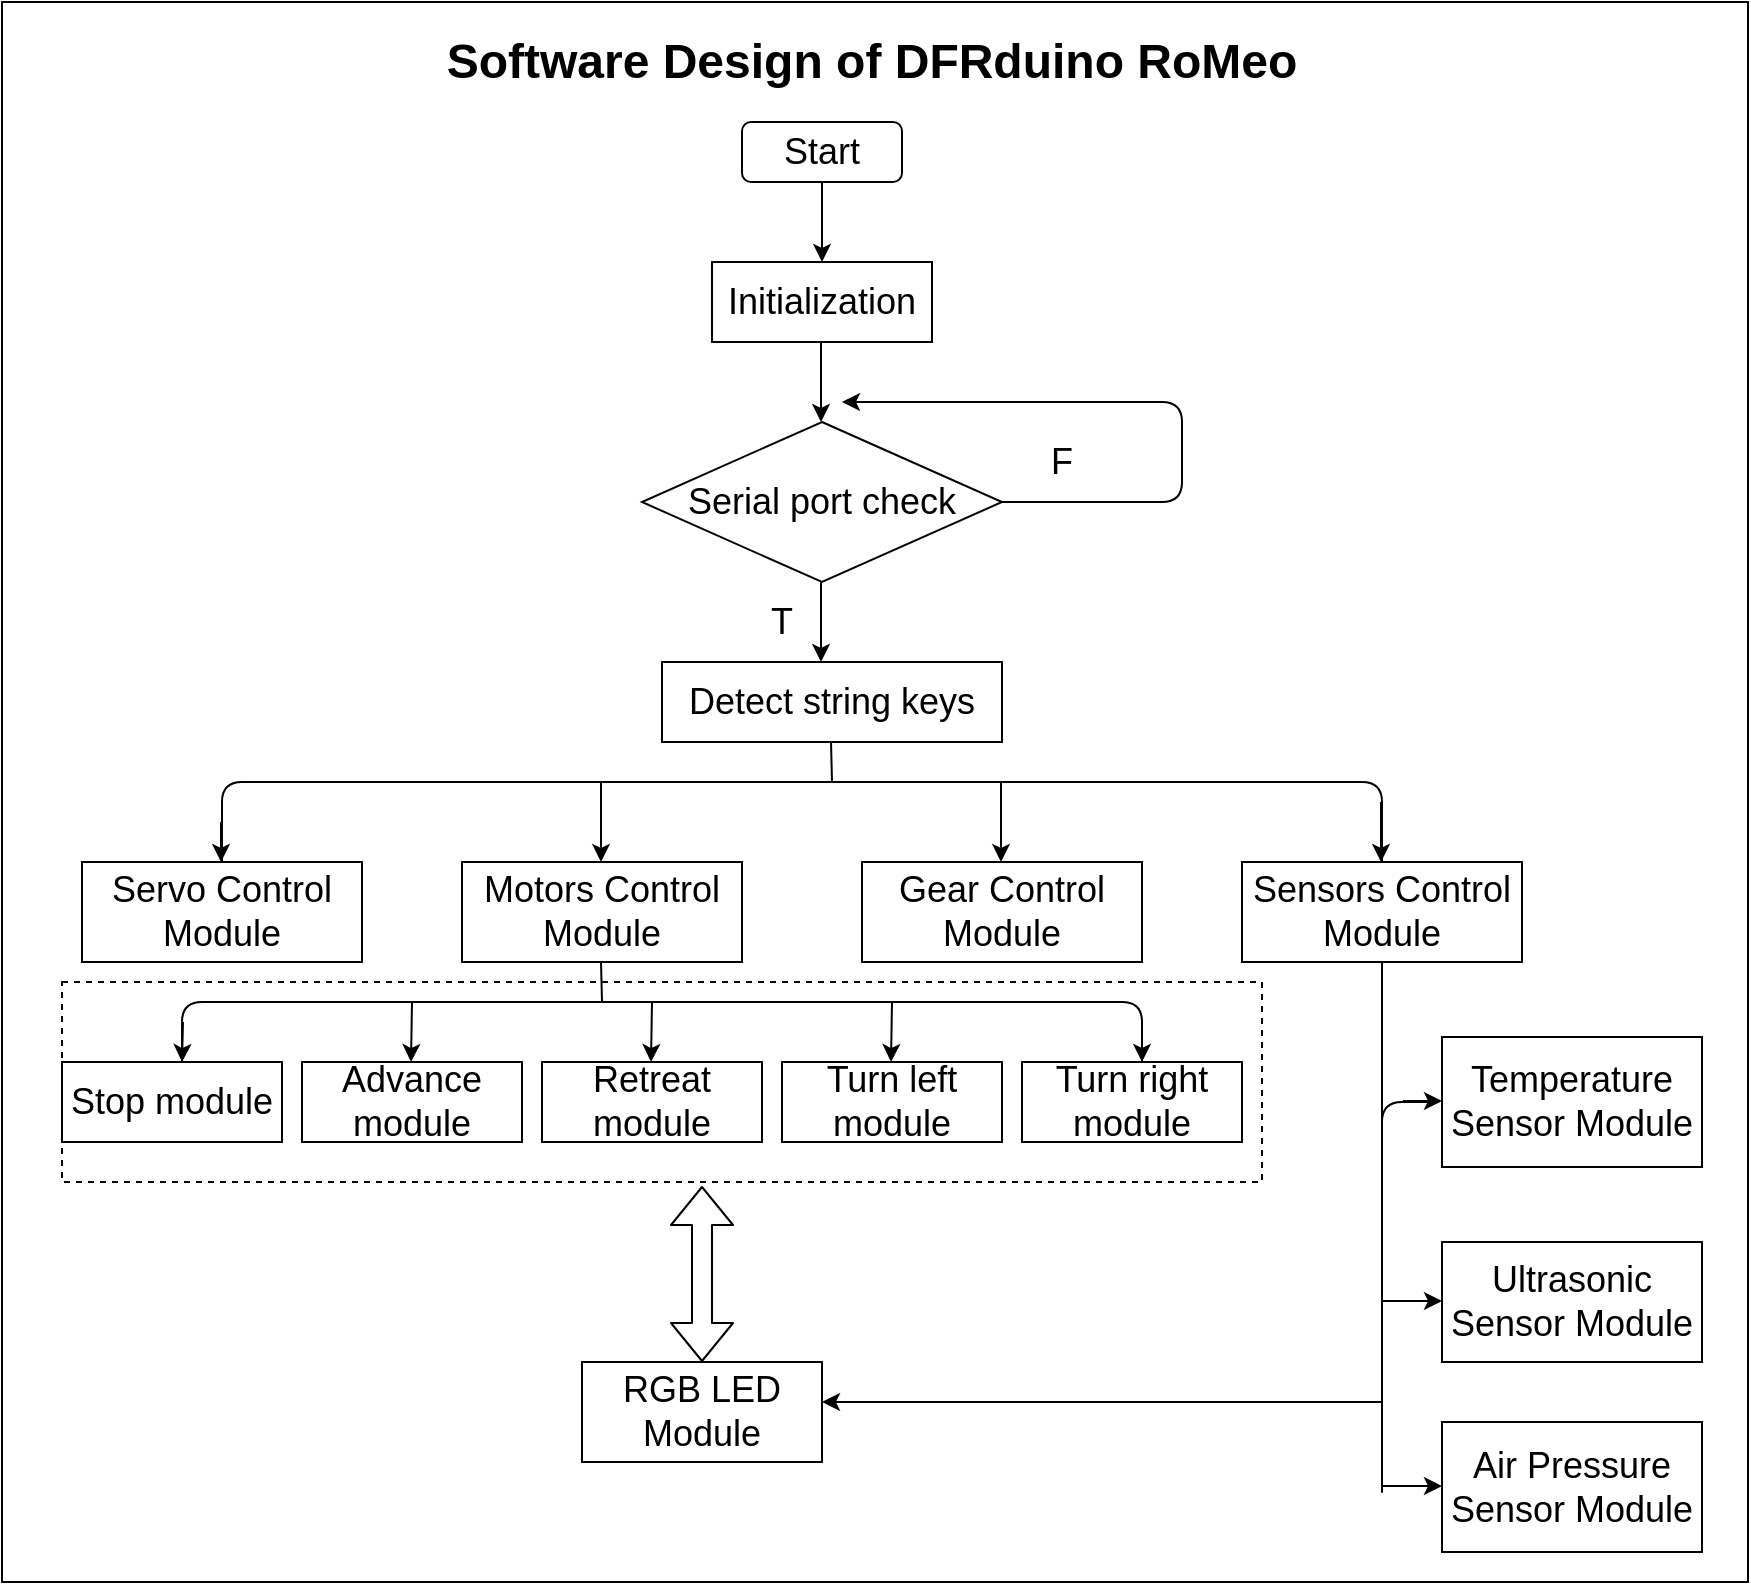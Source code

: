 <mxfile version="14.5.10" type="github" pages="3">
  <diagram id="6kjMb8roktwZyk6-E--L" name="Arduino1">
    <mxGraphModel dx="2310" dy="783" grid="1" gridSize="10" guides="1" tooltips="1" connect="1" arrows="1" fold="1" page="1" pageScale="1" pageWidth="827" pageHeight="1169" math="0" shadow="0">
      <root>
        <mxCell id="0" />
        <mxCell id="1" parent="0" />
        <mxCell id="NSZT8l8hR6CkHciMDo3_-2" value="" style="whiteSpace=wrap;html=1;" vertex="1" parent="1">
          <mxGeometry x="-30" y="20" width="873" height="790" as="geometry" />
        </mxCell>
        <mxCell id="A8p26EcrR63aRMMNaDDZ-66" value="" style="rounded=0;whiteSpace=wrap;html=1;dashed=1;backgroundOutline=0;" parent="1" vertex="1">
          <mxGeometry y="510" width="600" height="100" as="geometry" />
        </mxCell>
        <mxCell id="A8p26EcrR63aRMMNaDDZ-1" value="&lt;font style=&quot;font-size: 18px&quot;&gt;Start&lt;/font&gt;" style="rounded=1;whiteSpace=wrap;html=1;" parent="1" vertex="1">
          <mxGeometry x="340" y="80" width="80" height="30" as="geometry" />
        </mxCell>
        <mxCell id="A8p26EcrR63aRMMNaDDZ-2" value="" style="endArrow=classic;html=1;exitX=0.5;exitY=1;exitDx=0;exitDy=0;" parent="1" source="A8p26EcrR63aRMMNaDDZ-1" edge="1">
          <mxGeometry width="50" height="50" relative="1" as="geometry">
            <mxPoint x="379.5" y="120" as="sourcePoint" />
            <mxPoint x="380" y="150" as="targetPoint" />
          </mxGeometry>
        </mxCell>
        <mxCell id="A8p26EcrR63aRMMNaDDZ-3" value="&lt;font style=&quot;font-size: 18px&quot;&gt;Initialization&lt;/font&gt;" style="rounded=0;whiteSpace=wrap;html=1;" parent="1" vertex="1">
          <mxGeometry x="325" y="150" width="110" height="40" as="geometry" />
        </mxCell>
        <mxCell id="A8p26EcrR63aRMMNaDDZ-6" value="" style="endArrow=classic;html=1;exitX=0.5;exitY=1;exitDx=0;exitDy=0;" parent="1" edge="1">
          <mxGeometry width="50" height="50" relative="1" as="geometry">
            <mxPoint x="379.5" y="190" as="sourcePoint" />
            <mxPoint x="379.5" y="230" as="targetPoint" />
          </mxGeometry>
        </mxCell>
        <mxCell id="A8p26EcrR63aRMMNaDDZ-8" value="&lt;span style=&quot;font-size: 18px&quot;&gt;Serial port check&lt;/span&gt;" style="rhombus;whiteSpace=wrap;html=1;" parent="1" vertex="1">
          <mxGeometry x="290" y="230" width="180" height="80" as="geometry" />
        </mxCell>
        <mxCell id="A8p26EcrR63aRMMNaDDZ-13" value="" style="endArrow=classic;html=1;exitX=0.5;exitY=1;exitDx=0;exitDy=0;" parent="1" edge="1">
          <mxGeometry width="50" height="50" relative="1" as="geometry">
            <mxPoint x="379.5" y="310" as="sourcePoint" />
            <mxPoint x="379.5" y="350" as="targetPoint" />
          </mxGeometry>
        </mxCell>
        <mxCell id="A8p26EcrR63aRMMNaDDZ-15" value="&lt;font style=&quot;font-size: 18px&quot;&gt;T&lt;/font&gt;" style="text;html=1;strokeColor=none;fillColor=none;align=center;verticalAlign=middle;whiteSpace=wrap;rounded=0;" parent="1" vertex="1">
          <mxGeometry x="340" y="320" width="40" height="20" as="geometry" />
        </mxCell>
        <mxCell id="A8p26EcrR63aRMMNaDDZ-17" value="" style="endArrow=none;html=1;" parent="1" edge="1">
          <mxGeometry width="50" height="50" relative="1" as="geometry">
            <mxPoint x="470" y="270" as="sourcePoint" />
            <mxPoint x="530" y="220" as="targetPoint" />
            <Array as="points">
              <mxPoint x="560" y="270" />
              <mxPoint x="560" y="220" />
            </Array>
          </mxGeometry>
        </mxCell>
        <mxCell id="A8p26EcrR63aRMMNaDDZ-18" value="" style="endArrow=classic;html=1;" parent="1" edge="1">
          <mxGeometry width="50" height="50" relative="1" as="geometry">
            <mxPoint x="540" y="220" as="sourcePoint" />
            <mxPoint x="390" y="220" as="targetPoint" />
          </mxGeometry>
        </mxCell>
        <mxCell id="A8p26EcrR63aRMMNaDDZ-20" value="&lt;font style=&quot;font-size: 18px&quot;&gt;F&lt;/font&gt;" style="text;html=1;strokeColor=none;fillColor=none;align=center;verticalAlign=middle;whiteSpace=wrap;rounded=0;" parent="1" vertex="1">
          <mxGeometry x="480" y="240" width="40" height="20" as="geometry" />
        </mxCell>
        <mxCell id="A8p26EcrR63aRMMNaDDZ-21" value="&lt;font style=&quot;font-size: 18px&quot;&gt;Detect string keys&lt;/font&gt;" style="rounded=0;whiteSpace=wrap;html=1;" parent="1" vertex="1">
          <mxGeometry x="300" y="350" width="170" height="40" as="geometry" />
        </mxCell>
        <mxCell id="A8p26EcrR63aRMMNaDDZ-24" value="&lt;font style=&quot;font-size: 18px&quot;&gt;Gear Control Module&lt;/font&gt;" style="rounded=0;whiteSpace=wrap;html=1;" parent="1" vertex="1">
          <mxGeometry x="400" y="450" width="140" height="50" as="geometry" />
        </mxCell>
        <mxCell id="A8p26EcrR63aRMMNaDDZ-25" value="" style="endArrow=none;html=1;" parent="1" edge="1">
          <mxGeometry width="50" height="50" relative="1" as="geometry">
            <mxPoint x="390" y="410" as="sourcePoint" />
            <mxPoint x="80" y="450" as="targetPoint" />
            <Array as="points">
              <mxPoint x="120" y="410" />
              <mxPoint x="80" y="410" />
              <mxPoint x="80" y="430" />
            </Array>
          </mxGeometry>
        </mxCell>
        <mxCell id="A8p26EcrR63aRMMNaDDZ-26" value="" style="endArrow=classic;html=1;" parent="1" edge="1">
          <mxGeometry width="50" height="50" relative="1" as="geometry">
            <mxPoint x="79.5" y="430" as="sourcePoint" />
            <mxPoint x="79.5" y="450" as="targetPoint" />
          </mxGeometry>
        </mxCell>
        <mxCell id="A8p26EcrR63aRMMNaDDZ-27" value="&lt;span style=&quot;font-size: 18px&quot;&gt;Motors Control Module&lt;/span&gt;" style="rounded=0;whiteSpace=wrap;html=1;" parent="1" vertex="1">
          <mxGeometry x="200" y="450" width="140" height="50" as="geometry" />
        </mxCell>
        <mxCell id="A8p26EcrR63aRMMNaDDZ-28" value="" style="endArrow=classic;html=1;entryX=0.5;entryY=0;entryDx=0;entryDy=0;" parent="1" edge="1">
          <mxGeometry width="50" height="50" relative="1" as="geometry">
            <mxPoint x="269.5" y="410" as="sourcePoint" />
            <mxPoint x="269.5" y="450" as="targetPoint" />
          </mxGeometry>
        </mxCell>
        <mxCell id="A8p26EcrR63aRMMNaDDZ-29" value="&lt;font style=&quot;font-size: 18px&quot;&gt;Servo Control Module&lt;/font&gt;" style="rounded=0;whiteSpace=wrap;html=1;" parent="1" vertex="1">
          <mxGeometry x="10" y="450" width="140" height="50" as="geometry" />
        </mxCell>
        <mxCell id="A8p26EcrR63aRMMNaDDZ-30" value="" style="endArrow=none;html=1;" parent="1" edge="1">
          <mxGeometry width="50" height="50" relative="1" as="geometry">
            <mxPoint x="370" y="410" as="sourcePoint" />
            <mxPoint x="660" y="450" as="targetPoint" />
            <Array as="points">
              <mxPoint x="660" y="410" />
              <mxPoint x="660" y="430" />
            </Array>
          </mxGeometry>
        </mxCell>
        <mxCell id="A8p26EcrR63aRMMNaDDZ-31" value="" style="endArrow=classic;html=1;entryX=0.5;entryY=0;entryDx=0;entryDy=0;" parent="1" edge="1">
          <mxGeometry width="50" height="50" relative="1" as="geometry">
            <mxPoint x="659.5" y="420" as="sourcePoint" />
            <mxPoint x="659.5" y="450" as="targetPoint" />
          </mxGeometry>
        </mxCell>
        <mxCell id="A8p26EcrR63aRMMNaDDZ-32" value="&lt;font style=&quot;font-size: 18px&quot;&gt;Sensors Control Module&lt;/font&gt;" style="rounded=0;whiteSpace=wrap;html=1;" parent="1" vertex="1">
          <mxGeometry x="590" y="450" width="140" height="50" as="geometry" />
        </mxCell>
        <mxCell id="A8p26EcrR63aRMMNaDDZ-33" value="" style="endArrow=none;html=1;" parent="1" edge="1">
          <mxGeometry width="50" height="50" relative="1" as="geometry">
            <mxPoint x="385" y="410" as="sourcePoint" />
            <mxPoint x="384.5" y="390" as="targetPoint" />
          </mxGeometry>
        </mxCell>
        <mxCell id="A8p26EcrR63aRMMNaDDZ-34" value="" style="endArrow=classic;html=1;entryX=0.5;entryY=0;entryDx=0;entryDy=0;" parent="1" edge="1">
          <mxGeometry width="50" height="50" relative="1" as="geometry">
            <mxPoint x="469.5" y="410" as="sourcePoint" />
            <mxPoint x="469.5" y="450" as="targetPoint" />
          </mxGeometry>
        </mxCell>
        <mxCell id="A8p26EcrR63aRMMNaDDZ-37" value="" style="endArrow=none;html=1;" parent="1" edge="1">
          <mxGeometry width="50" height="50" relative="1" as="geometry">
            <mxPoint x="270" y="520" as="sourcePoint" />
            <mxPoint x="60" y="550" as="targetPoint" />
            <Array as="points">
              <mxPoint x="100" y="520" />
              <mxPoint x="60" y="520" />
              <mxPoint x="60" y="540" />
            </Array>
          </mxGeometry>
        </mxCell>
        <mxCell id="A8p26EcrR63aRMMNaDDZ-39" value="" style="endArrow=none;html=1;" parent="1" edge="1">
          <mxGeometry width="50" height="50" relative="1" as="geometry">
            <mxPoint x="270" y="520" as="sourcePoint" />
            <mxPoint x="269.5" y="500" as="targetPoint" />
          </mxGeometry>
        </mxCell>
        <mxCell id="A8p26EcrR63aRMMNaDDZ-40" value="&lt;span style=&quot;font-size: 18px&quot;&gt;Stop module&lt;/span&gt;" style="rounded=0;whiteSpace=wrap;html=1;" parent="1" vertex="1">
          <mxGeometry y="550" width="110" height="40" as="geometry" />
        </mxCell>
        <mxCell id="A8p26EcrR63aRMMNaDDZ-41" value="" style="endArrow=classic;html=1;entryX=0.5;entryY=0;entryDx=0;entryDy=0;" parent="1" edge="1">
          <mxGeometry width="50" height="50" relative="1" as="geometry">
            <mxPoint x="60.5" y="530" as="sourcePoint" />
            <mxPoint x="60" y="550" as="targetPoint" />
          </mxGeometry>
        </mxCell>
        <mxCell id="A8p26EcrR63aRMMNaDDZ-42" value="&lt;span style=&quot;font-size: 18px&quot;&gt;Advance module&lt;/span&gt;" style="rounded=0;whiteSpace=wrap;html=1;" parent="1" vertex="1">
          <mxGeometry x="120" y="550" width="110" height="40" as="geometry" />
        </mxCell>
        <mxCell id="A8p26EcrR63aRMMNaDDZ-43" value="&lt;span style=&quot;font-size: 18px&quot;&gt;Retreat module&lt;/span&gt;" style="rounded=0;whiteSpace=wrap;html=1;" parent="1" vertex="1">
          <mxGeometry x="240" y="550" width="110" height="40" as="geometry" />
        </mxCell>
        <mxCell id="A8p26EcrR63aRMMNaDDZ-45" value="&lt;span style=&quot;font-size: 18px&quot;&gt;Turn left module&lt;/span&gt;" style="rounded=0;whiteSpace=wrap;html=1;" parent="1" vertex="1">
          <mxGeometry x="360" y="550" width="110" height="40" as="geometry" />
        </mxCell>
        <mxCell id="A8p26EcrR63aRMMNaDDZ-46" value="&lt;span style=&quot;font-size: 18px&quot;&gt;Turn right module&lt;/span&gt;" style="rounded=0;whiteSpace=wrap;html=1;" parent="1" vertex="1">
          <mxGeometry x="480" y="550" width="110" height="40" as="geometry" />
        </mxCell>
        <mxCell id="A8p26EcrR63aRMMNaDDZ-47" value="" style="endArrow=classic;html=1;entryX=0.5;entryY=0;entryDx=0;entryDy=0;" parent="1" edge="1">
          <mxGeometry width="50" height="50" relative="1" as="geometry">
            <mxPoint x="175" y="520" as="sourcePoint" />
            <mxPoint x="174.5" y="550" as="targetPoint" />
          </mxGeometry>
        </mxCell>
        <mxCell id="A8p26EcrR63aRMMNaDDZ-49" value="" style="endArrow=none;html=1;" parent="1" edge="1">
          <mxGeometry width="50" height="50" relative="1" as="geometry">
            <mxPoint x="250" y="520" as="sourcePoint" />
            <mxPoint x="540" y="550" as="targetPoint" />
            <Array as="points">
              <mxPoint x="540" y="520" />
              <mxPoint x="540" y="540" />
            </Array>
          </mxGeometry>
        </mxCell>
        <mxCell id="A8p26EcrR63aRMMNaDDZ-51" value="" style="endArrow=classic;html=1;entryX=0.5;entryY=0;entryDx=0;entryDy=0;" parent="1" edge="1">
          <mxGeometry width="50" height="50" relative="1" as="geometry">
            <mxPoint x="540" y="530" as="sourcePoint" />
            <mxPoint x="540" y="550" as="targetPoint" />
          </mxGeometry>
        </mxCell>
        <mxCell id="A8p26EcrR63aRMMNaDDZ-52" value="" style="endArrow=classic;html=1;entryX=0.5;entryY=0;entryDx=0;entryDy=0;" parent="1" edge="1">
          <mxGeometry width="50" height="50" relative="1" as="geometry">
            <mxPoint x="295" y="520" as="sourcePoint" />
            <mxPoint x="294.5" y="550" as="targetPoint" />
          </mxGeometry>
        </mxCell>
        <mxCell id="A8p26EcrR63aRMMNaDDZ-54" value="" style="endArrow=classic;html=1;entryX=0.5;entryY=0;entryDx=0;entryDy=0;" parent="1" edge="1">
          <mxGeometry width="50" height="50" relative="1" as="geometry">
            <mxPoint x="415" y="520" as="sourcePoint" />
            <mxPoint x="414.5" y="550" as="targetPoint" />
          </mxGeometry>
        </mxCell>
        <mxCell id="A8p26EcrR63aRMMNaDDZ-55" value="&lt;span style=&quot;font-size: 18px&quot;&gt;Temperature Sensor Module&lt;/span&gt;" style="rounded=0;whiteSpace=wrap;html=1;" parent="1" vertex="1">
          <mxGeometry x="690" y="537.5" width="130" height="65" as="geometry" />
        </mxCell>
        <mxCell id="A8p26EcrR63aRMMNaDDZ-56" value="" style="endArrow=none;html=1;" parent="1" edge="1">
          <mxGeometry width="50" height="50" relative="1" as="geometry">
            <mxPoint x="660" y="500" as="sourcePoint" />
            <mxPoint x="680" y="570" as="targetPoint" />
            <Array as="points">
              <mxPoint x="660" y="770" />
              <mxPoint x="660" y="630" />
              <mxPoint x="660" y="570" />
              <mxPoint x="690" y="570" />
              <mxPoint x="670" y="570" />
            </Array>
          </mxGeometry>
        </mxCell>
        <mxCell id="A8p26EcrR63aRMMNaDDZ-59" value="" style="endArrow=classic;html=1;" parent="1" edge="1">
          <mxGeometry width="50" height="50" relative="1" as="geometry">
            <mxPoint x="670.5" y="569.5" as="sourcePoint" />
            <mxPoint x="690" y="569.5" as="targetPoint" />
          </mxGeometry>
        </mxCell>
        <mxCell id="A8p26EcrR63aRMMNaDDZ-60" value="" style="endArrow=classic;html=1;" parent="1" edge="1">
          <mxGeometry width="50" height="50" relative="1" as="geometry">
            <mxPoint x="660" y="669.5" as="sourcePoint" />
            <mxPoint x="690" y="669.5" as="targetPoint" />
          </mxGeometry>
        </mxCell>
        <mxCell id="A8p26EcrR63aRMMNaDDZ-61" value="&lt;span style=&quot;font-size: 18px&quot;&gt;Ultrasonic Sensor Module&lt;/span&gt;" style="rounded=0;whiteSpace=wrap;html=1;" parent="1" vertex="1">
          <mxGeometry x="690" y="640" width="130" height="60" as="geometry" />
        </mxCell>
        <mxCell id="A8p26EcrR63aRMMNaDDZ-62" value="&lt;span style=&quot;font-size: 18px&quot;&gt;Air Pressure Sensor Module&lt;/span&gt;" style="rounded=0;whiteSpace=wrap;html=1;" parent="1" vertex="1">
          <mxGeometry x="690" y="730" width="130" height="65" as="geometry" />
        </mxCell>
        <mxCell id="A8p26EcrR63aRMMNaDDZ-63" value="" style="endArrow=classic;html=1;" parent="1" edge="1">
          <mxGeometry width="50" height="50" relative="1" as="geometry">
            <mxPoint x="660" y="762" as="sourcePoint" />
            <mxPoint x="690" y="762" as="targetPoint" />
          </mxGeometry>
        </mxCell>
        <mxCell id="A8p26EcrR63aRMMNaDDZ-64" value="" style="endArrow=classic;html=1;" parent="1" edge="1">
          <mxGeometry width="50" height="50" relative="1" as="geometry">
            <mxPoint x="660" y="720" as="sourcePoint" />
            <mxPoint x="380" y="720" as="targetPoint" />
          </mxGeometry>
        </mxCell>
        <mxCell id="A8p26EcrR63aRMMNaDDZ-65" value="&lt;span style=&quot;font-size: 18px&quot;&gt;RGB LED Module&lt;/span&gt;" style="rounded=0;whiteSpace=wrap;html=1;" parent="1" vertex="1">
          <mxGeometry x="260" y="700" width="120" height="50" as="geometry" />
        </mxCell>
        <mxCell id="A8p26EcrR63aRMMNaDDZ-68" value="" style="shape=flexArrow;endArrow=classic;startArrow=classic;html=1;exitX=0.5;exitY=0;exitDx=0;exitDy=0;" parent="1" source="A8p26EcrR63aRMMNaDDZ-65" edge="1">
          <mxGeometry width="50" height="50" relative="1" as="geometry">
            <mxPoint x="319.5" y="680" as="sourcePoint" />
            <mxPoint x="320" y="612" as="targetPoint" />
          </mxGeometry>
        </mxCell>
        <mxCell id="NSZT8l8hR6CkHciMDo3_-4" value="&lt;font size=&quot;1&quot;&gt;&lt;b style=&quot;font-size: 24px&quot;&gt;Software Design of DFRduino RoMeo&lt;/b&gt;&lt;/font&gt;" style="text;html=1;strokeColor=none;fillColor=none;align=center;verticalAlign=middle;whiteSpace=wrap;rounded=0;" vertex="1" parent="1">
          <mxGeometry x="150" y="40" width="510" height="20" as="geometry" />
        </mxCell>
      </root>
    </mxGraphModel>
  </diagram>
  <diagram id="t-ZkdWGAtaLmr9DcvYFg" name="Arduino2">
    <mxGraphModel dx="1038" dy="548" grid="1" gridSize="10" guides="1" tooltips="1" connect="1" arrows="1" fold="1" page="1" pageScale="1" pageWidth="827" pageHeight="1169" math="0" shadow="0">
      <root>
        <mxCell id="3Fs6DEe1GGpeCKBilyt_-0" />
        <mxCell id="3Fs6DEe1GGpeCKBilyt_-1" parent="3Fs6DEe1GGpeCKBilyt_-0" />
        <mxCell id="ANSA-z6g4CT9nZwf1jDd-65" value="" style="rounded=0;whiteSpace=wrap;html=1;dashed=1;" parent="3Fs6DEe1GGpeCKBilyt_-1" vertex="1">
          <mxGeometry x="30" y="60" width="780" height="860" as="geometry" />
        </mxCell>
        <mxCell id="ANSA-z6g4CT9nZwf1jDd-0" value="&lt;font style=&quot;font-size: 18px&quot;&gt;Start&lt;/font&gt;" style="rounded=1;whiteSpace=wrap;html=1;" parent="3Fs6DEe1GGpeCKBilyt_-1" vertex="1">
          <mxGeometry x="562.5" y="90" width="80" height="30" as="geometry" />
        </mxCell>
        <mxCell id="ANSA-z6g4CT9nZwf1jDd-1" value="" style="endArrow=classic;html=1;exitX=0.5;exitY=1;exitDx=0;exitDy=0;" parent="3Fs6DEe1GGpeCKBilyt_-1" source="ANSA-z6g4CT9nZwf1jDd-0" edge="1">
          <mxGeometry width="50" height="50" relative="1" as="geometry">
            <mxPoint x="602" y="130" as="sourcePoint" />
            <mxPoint x="602.5" y="160" as="targetPoint" />
          </mxGeometry>
        </mxCell>
        <mxCell id="ANSA-z6g4CT9nZwf1jDd-2" value="&lt;font style=&quot;font-size: 18px&quot;&gt;Initialize camera&lt;/font&gt;" style="rounded=0;whiteSpace=wrap;html=1;" parent="3Fs6DEe1GGpeCKBilyt_-1" vertex="1">
          <mxGeometry x="530" y="240" width="145" height="40" as="geometry" />
        </mxCell>
        <mxCell id="ANSA-z6g4CT9nZwf1jDd-3" value="" style="endArrow=classic;html=1;exitX=0.5;exitY=1;exitDx=0;exitDy=0;" parent="3Fs6DEe1GGpeCKBilyt_-1" edge="1">
          <mxGeometry width="50" height="50" relative="1" as="geometry">
            <mxPoint x="602" y="200" as="sourcePoint" />
            <mxPoint x="602" y="240" as="targetPoint" />
          </mxGeometry>
        </mxCell>
        <mxCell id="ANSA-z6g4CT9nZwf1jDd-5" value="" style="endArrow=classic;html=1;exitX=0.5;exitY=1;exitDx=0;exitDy=0;" parent="3Fs6DEe1GGpeCKBilyt_-1" edge="1">
          <mxGeometry width="50" height="50" relative="1" as="geometry">
            <mxPoint x="602.5" y="280" as="sourcePoint" />
            <mxPoint x="602.5" y="320" as="targetPoint" />
          </mxGeometry>
        </mxCell>
        <mxCell id="ANSA-z6g4CT9nZwf1jDd-6" value="&lt;font style=&quot;font-size: 18px&quot;&gt;T&lt;/font&gt;" style="text;html=1;strokeColor=none;fillColor=none;align=center;verticalAlign=middle;whiteSpace=wrap;rounded=0;" parent="3Fs6DEe1GGpeCKBilyt_-1" vertex="1">
          <mxGeometry x="562.5" y="480" width="40" height="20" as="geometry" />
        </mxCell>
        <mxCell id="ANSA-z6g4CT9nZwf1jDd-58" style="edgeStyle=orthogonalEdgeStyle;rounded=0;orthogonalLoop=1;jettySize=auto;html=1;entryX=0.5;entryY=0;entryDx=0;entryDy=0;" parent="3Fs6DEe1GGpeCKBilyt_-1" source="ANSA-z6g4CT9nZwf1jDd-10" target="ANSA-z6g4CT9nZwf1jDd-42" edge="1">
          <mxGeometry relative="1" as="geometry">
            <mxPoint x="607.5" y="710" as="targetPoint" />
          </mxGeometry>
        </mxCell>
        <mxCell id="ANSA-z6g4CT9nZwf1jDd-10" value="&lt;font style=&quot;font-size: 18px&quot;&gt;Start camera service function&lt;/font&gt;" style="rounded=0;whiteSpace=wrap;html=1;" parent="3Fs6DEe1GGpeCKBilyt_-1" vertex="1">
          <mxGeometry x="537.5" y="629.38" width="140" height="48.75" as="geometry" />
        </mxCell>
        <mxCell id="ANSA-z6g4CT9nZwf1jDd-11" value="&lt;font style=&quot;font-size: 18px&quot;&gt;Select framsize&lt;/font&gt;" style="rounded=0;whiteSpace=wrap;html=1;" parent="3Fs6DEe1GGpeCKBilyt_-1" vertex="1">
          <mxGeometry x="532.5" y="320" width="140" height="40" as="geometry" />
        </mxCell>
        <mxCell id="ANSA-z6g4CT9nZwf1jDd-25" style="edgeStyle=orthogonalEdgeStyle;rounded=0;orthogonalLoop=1;jettySize=auto;html=1;" parent="3Fs6DEe1GGpeCKBilyt_-1" source="ANSA-z6g4CT9nZwf1jDd-12" edge="1">
          <mxGeometry relative="1" as="geometry">
            <mxPoint x="432.5" y="435" as="targetPoint" />
          </mxGeometry>
        </mxCell>
        <mxCell id="ANSA-z6g4CT9nZwf1jDd-12" value="&lt;font style=&quot;font-size: 18px&quot;&gt;Support PSRAM?&lt;/font&gt;" style="rhombus;whiteSpace=wrap;html=1;" parent="3Fs6DEe1GGpeCKBilyt_-1" vertex="1">
          <mxGeometry x="495" y="400" width="217.5" height="70" as="geometry" />
        </mxCell>
        <mxCell id="ANSA-z6g4CT9nZwf1jDd-56" value="" style="edgeStyle=orthogonalEdgeStyle;rounded=0;orthogonalLoop=1;jettySize=auto;html=1;" parent="3Fs6DEe1GGpeCKBilyt_-1" source="ANSA-z6g4CT9nZwf1jDd-14" target="ANSA-z6g4CT9nZwf1jDd-17" edge="1">
          <mxGeometry relative="1" as="geometry" />
        </mxCell>
        <mxCell id="ANSA-z6g4CT9nZwf1jDd-14" value="&lt;font style=&quot;font-size: 16px&quot;&gt;Resolution (1600 x 1200)&lt;/font&gt;" style="rounded=0;whiteSpace=wrap;html=1;" parent="3Fs6DEe1GGpeCKBilyt_-1" vertex="1">
          <mxGeometry x="537.5" y="520" width="130" height="45" as="geometry" />
        </mxCell>
        <mxCell id="ANSA-z6g4CT9nZwf1jDd-28" style="edgeStyle=orthogonalEdgeStyle;rounded=0;orthogonalLoop=1;jettySize=auto;html=1;entryX=0.5;entryY=0;entryDx=0;entryDy=0;" parent="3Fs6DEe1GGpeCKBilyt_-1" target="ANSA-z6g4CT9nZwf1jDd-17" edge="1">
          <mxGeometry relative="1" as="geometry">
            <mxPoint x="367.5" y="460" as="sourcePoint" />
          </mxGeometry>
        </mxCell>
        <mxCell id="ANSA-z6g4CT9nZwf1jDd-15" value="&lt;font style=&quot;font-size: 16px&quot;&gt;Resolution (800 x 600)&lt;/font&gt;" style="rounded=0;whiteSpace=wrap;html=1;" parent="3Fs6DEe1GGpeCKBilyt_-1" vertex="1">
          <mxGeometry x="302.5" y="415" width="130" height="45" as="geometry" />
        </mxCell>
        <mxCell id="ANSA-z6g4CT9nZwf1jDd-16" value="&lt;font style=&quot;font-size: 18px&quot;&gt;Store configuration parameters&lt;/font&gt;" style="rounded=0;whiteSpace=wrap;html=1;" parent="3Fs6DEe1GGpeCKBilyt_-1" vertex="1">
          <mxGeometry x="467.5" y="160" width="270" height="40" as="geometry" />
        </mxCell>
        <mxCell id="ANSA-z6g4CT9nZwf1jDd-55" value="" style="edgeStyle=orthogonalEdgeStyle;rounded=0;orthogonalLoop=1;jettySize=auto;html=1;" parent="3Fs6DEe1GGpeCKBilyt_-1" source="ANSA-z6g4CT9nZwf1jDd-17" target="ANSA-z6g4CT9nZwf1jDd-20" edge="1">
          <mxGeometry relative="1" as="geometry" />
        </mxCell>
        <mxCell id="ANSA-z6g4CT9nZwf1jDd-17" value="&lt;font style=&quot;font-size: 18px&quot;&gt;WIFI connected?&lt;/font&gt;" style="rhombus;whiteSpace=wrap;html=1;" parent="3Fs6DEe1GGpeCKBilyt_-1" vertex="1">
          <mxGeometry x="260" y="507.5" width="215" height="70" as="geometry" />
        </mxCell>
        <mxCell id="ANSA-z6g4CT9nZwf1jDd-57" value="" style="edgeStyle=orthogonalEdgeStyle;rounded=0;orthogonalLoop=1;jettySize=auto;html=1;" parent="3Fs6DEe1GGpeCKBilyt_-1" source="ANSA-z6g4CT9nZwf1jDd-18" target="ANSA-z6g4CT9nZwf1jDd-10" edge="1">
          <mxGeometry relative="1" as="geometry" />
        </mxCell>
        <mxCell id="ANSA-z6g4CT9nZwf1jDd-18" value="&lt;font style=&quot;font-size: 18px&quot;&gt;Print URL address&lt;/font&gt;" style="rounded=0;whiteSpace=wrap;html=1;" parent="3Fs6DEe1GGpeCKBilyt_-1" vertex="1">
          <mxGeometry x="297.5" y="627.5" width="140" height="52.5" as="geometry" />
        </mxCell>
        <mxCell id="ANSA-z6g4CT9nZwf1jDd-64" style="edgeStyle=orthogonalEdgeStyle;rounded=0;orthogonalLoop=1;jettySize=auto;html=1;" parent="3Fs6DEe1GGpeCKBilyt_-1" source="ANSA-z6g4CT9nZwf1jDd-20" edge="1">
          <mxGeometry relative="1" as="geometry">
            <mxPoint x="360" y="480" as="targetPoint" />
            <Array as="points">
              <mxPoint x="140" y="480" />
            </Array>
          </mxGeometry>
        </mxCell>
        <mxCell id="ANSA-z6g4CT9nZwf1jDd-20" value="&lt;font style=&quot;font-size: 18px&quot;&gt;Check RES&amp;nbsp;&lt;/font&gt;&lt;span style=&quot;font-size: 18px&quot;&gt;function&lt;/span&gt;" style="rounded=0;whiteSpace=wrap;html=1;" parent="3Fs6DEe1GGpeCKBilyt_-1" vertex="1">
          <mxGeometry x="80" y="518.75" width="120" height="47.5" as="geometry" />
        </mxCell>
        <mxCell id="ANSA-z6g4CT9nZwf1jDd-22" value="" style="endArrow=classic;html=1;exitX=0.5;exitY=1;exitDx=0;exitDy=0;" parent="3Fs6DEe1GGpeCKBilyt_-1" edge="1">
          <mxGeometry width="50" height="50" relative="1" as="geometry">
            <mxPoint x="601.5" y="360" as="sourcePoint" />
            <mxPoint x="601.5" y="400" as="targetPoint" />
          </mxGeometry>
        </mxCell>
        <mxCell id="ANSA-z6g4CT9nZwf1jDd-23" value="" style="endArrow=classic;html=1;exitX=0.5;exitY=1;exitDx=0;exitDy=0;entryX=0.5;entryY=0;entryDx=0;entryDy=0;" parent="3Fs6DEe1GGpeCKBilyt_-1" target="ANSA-z6g4CT9nZwf1jDd-14" edge="1">
          <mxGeometry width="50" height="50" relative="1" as="geometry">
            <mxPoint x="602" y="470" as="sourcePoint" />
            <mxPoint x="602" y="510" as="targetPoint" />
          </mxGeometry>
        </mxCell>
        <mxCell id="ANSA-z6g4CT9nZwf1jDd-27" value="&lt;span style=&quot;font-size: 18px&quot;&gt;F&lt;/span&gt;" style="text;html=1;strokeColor=none;fillColor=none;align=center;verticalAlign=middle;whiteSpace=wrap;rounded=0;" parent="3Fs6DEe1GGpeCKBilyt_-1" vertex="1">
          <mxGeometry x="452.5" y="410" width="40" height="20" as="geometry" />
        </mxCell>
        <mxCell id="ANSA-z6g4CT9nZwf1jDd-30" style="edgeStyle=orthogonalEdgeStyle;rounded=0;orthogonalLoop=1;jettySize=auto;html=1;entryX=0.5;entryY=0;entryDx=0;entryDy=0;" parent="3Fs6DEe1GGpeCKBilyt_-1" edge="1">
          <mxGeometry relative="1" as="geometry">
            <mxPoint x="367" y="577.5" as="sourcePoint" />
            <mxPoint x="367" y="625" as="targetPoint" />
          </mxGeometry>
        </mxCell>
        <mxCell id="ANSA-z6g4CT9nZwf1jDd-32" value="&lt;font style=&quot;font-size: 18px&quot;&gt;T&lt;/font&gt;" style="text;html=1;strokeColor=none;fillColor=none;align=center;verticalAlign=middle;whiteSpace=wrap;rounded=0;" parent="3Fs6DEe1GGpeCKBilyt_-1" vertex="1">
          <mxGeometry x="372.5" y="590" width="40" height="20" as="geometry" />
        </mxCell>
        <mxCell id="ANSA-z6g4CT9nZwf1jDd-34" value="&lt;font style=&quot;font-size: 18px&quot;&gt;F&lt;/font&gt;" style="text;html=1;strokeColor=none;fillColor=none;align=center;verticalAlign=middle;whiteSpace=wrap;rounded=0;" parent="3Fs6DEe1GGpeCKBilyt_-1" vertex="1">
          <mxGeometry x="220" y="507.5" width="40" height="20" as="geometry" />
        </mxCell>
        <mxCell id="ANSA-z6g4CT9nZwf1jDd-60" style="edgeStyle=orthogonalEdgeStyle;rounded=0;orthogonalLoop=1;jettySize=auto;html=1;" parent="3Fs6DEe1GGpeCKBilyt_-1" source="ANSA-z6g4CT9nZwf1jDd-36" edge="1">
          <mxGeometry relative="1" as="geometry">
            <mxPoint x="440" y="852.5" as="targetPoint" />
          </mxGeometry>
        </mxCell>
        <mxCell id="ANSA-z6g4CT9nZwf1jDd-36" value="&lt;font style=&quot;font-size: 18px&quot;&gt;Store images in buffer&lt;/font&gt;" style="rounded=0;whiteSpace=wrap;html=1;" parent="3Fs6DEe1GGpeCKBilyt_-1" vertex="1">
          <mxGeometry x="540" y="830" width="135" height="45" as="geometry" />
        </mxCell>
        <mxCell id="ANSA-z6g4CT9nZwf1jDd-50" value="" style="edgeStyle=orthogonalEdgeStyle;rounded=0;orthogonalLoop=1;jettySize=auto;html=1;" parent="3Fs6DEe1GGpeCKBilyt_-1" source="ANSA-z6g4CT9nZwf1jDd-42" target="ANSA-z6g4CT9nZwf1jDd-36" edge="1">
          <mxGeometry relative="1" as="geometry" />
        </mxCell>
        <mxCell id="ANSA-z6g4CT9nZwf1jDd-42" value="&lt;font style=&quot;font-size: 18px&quot;&gt;Images conversion function&lt;/font&gt;" style="rounded=0;whiteSpace=wrap;html=1;" parent="3Fs6DEe1GGpeCKBilyt_-1" vertex="1">
          <mxGeometry x="527.5" y="730" width="160" height="50" as="geometry" />
        </mxCell>
        <mxCell id="ANSA-z6g4CT9nZwf1jDd-44" style="edgeStyle=orthogonalEdgeStyle;rounded=0;orthogonalLoop=1;jettySize=auto;html=1;exitX=0.5;exitY=1;exitDx=0;exitDy=0;" parent="3Fs6DEe1GGpeCKBilyt_-1" source="ANSA-z6g4CT9nZwf1jDd-10" target="ANSA-z6g4CT9nZwf1jDd-10" edge="1">
          <mxGeometry relative="1" as="geometry" />
        </mxCell>
        <mxCell id="ANSA-z6g4CT9nZwf1jDd-59" value="&lt;font style=&quot;font-size: 18px&quot;&gt;Show video stream&lt;/font&gt;" style="rounded=0;whiteSpace=wrap;html=1;" parent="3Fs6DEe1GGpeCKBilyt_-1" vertex="1">
          <mxGeometry x="297.5" y="830" width="135" height="45" as="geometry" />
        </mxCell>
        <mxCell id="ANSA-z6g4CT9nZwf1jDd-62" value="" style="shape=flexArrow;endArrow=classic;html=1;" parent="3Fs6DEe1GGpeCKBilyt_-1" edge="1">
          <mxGeometry width="50" height="50" relative="1" as="geometry">
            <mxPoint x="364.5" y="690" as="sourcePoint" />
            <mxPoint x="365" y="820" as="targetPoint" />
          </mxGeometry>
        </mxCell>
        <mxCell id="ANSA-z6g4CT9nZwf1jDd-63" value="&lt;font style=&quot;font-size: 18px&quot;&gt;Enter URL in Web&lt;/font&gt;" style="text;html=1;strokeColor=none;fillColor=none;align=center;verticalAlign=middle;whiteSpace=wrap;rounded=0;" parent="3Fs6DEe1GGpeCKBilyt_-1" vertex="1">
          <mxGeometry x="190" y="740" width="172" height="20" as="geometry" />
        </mxCell>
      </root>
    </mxGraphModel>
  </diagram>
  <diagram id="2DA6T9uy-YNOM1P2Oq73" name="LabVIEW">
    <mxGraphModel dx="1038" dy="1717" grid="1" gridSize="10" guides="1" tooltips="1" connect="1" arrows="1" fold="1" page="1" pageScale="1" pageWidth="827" pageHeight="1169" math="0" shadow="0">
      <root>
        <mxCell id="In093FkzpAvZpDHZ425r-0" />
        <mxCell id="In093FkzpAvZpDHZ425r-1" parent="In093FkzpAvZpDHZ425r-0" />
        <mxCell id="Qt4l73ueCUPwEi164tzI-40" value="" style="rounded=0;whiteSpace=wrap;html=1;dashed=1;" vertex="1" parent="In093FkzpAvZpDHZ425r-1">
          <mxGeometry x="50" y="-40" width="740" height="1060" as="geometry" />
        </mxCell>
        <mxCell id="eYgoCSKAsLUO3uby3CH6-0" value="&lt;font style=&quot;font-size: 18px&quot;&gt;Start&lt;/font&gt;" style="rounded=1;whiteSpace=wrap;html=1;" vertex="1" parent="In093FkzpAvZpDHZ425r-1">
          <mxGeometry x="370" y="60" width="80" height="30" as="geometry" />
        </mxCell>
        <mxCell id="eYgoCSKAsLUO3uby3CH6-1" value="" style="endArrow=classic;html=1;exitX=0.5;exitY=1;exitDx=0;exitDy=0;" edge="1" parent="In093FkzpAvZpDHZ425r-1" source="eYgoCSKAsLUO3uby3CH6-0">
          <mxGeometry width="50" height="50" relative="1" as="geometry">
            <mxPoint x="409.5" y="100" as="sourcePoint" />
            <mxPoint x="410" y="130" as="targetPoint" />
          </mxGeometry>
        </mxCell>
        <mxCell id="eYgoCSKAsLUO3uby3CH6-2" value="&lt;span style=&quot;font-size: 18px&quot;&gt;Voice Recognition Module&lt;/span&gt;" style="rounded=0;whiteSpace=wrap;html=1;" vertex="1" parent="In093FkzpAvZpDHZ425r-1">
          <mxGeometry x="334" y="130" width="156" height="50" as="geometry" />
        </mxCell>
        <mxCell id="eYgoCSKAsLUO3uby3CH6-3" value="" style="endArrow=classic;html=1;exitX=0.5;exitY=1;exitDx=0;exitDy=0;" edge="1" parent="In093FkzpAvZpDHZ425r-1">
          <mxGeometry width="50" height="50" relative="1" as="geometry">
            <mxPoint x="410" y="180" as="sourcePoint" />
            <mxPoint x="410" y="220" as="targetPoint" />
          </mxGeometry>
        </mxCell>
        <mxCell id="eYgoCSKAsLUO3uby3CH6-13" value="" style="edgeStyle=orthogonalEdgeStyle;rounded=0;orthogonalLoop=1;jettySize=auto;html=1;" edge="1" parent="In093FkzpAvZpDHZ425r-1" source="eYgoCSKAsLUO3uby3CH6-4" target="eYgoCSKAsLUO3uby3CH6-12">
          <mxGeometry relative="1" as="geometry" />
        </mxCell>
        <mxCell id="eYgoCSKAsLUO3uby3CH6-4" value="&lt;span style=&quot;font-size: 18px&quot;&gt;Voice matched ?&lt;/span&gt;" style="rhombus;whiteSpace=wrap;html=1;" vertex="1" parent="In093FkzpAvZpDHZ425r-1">
          <mxGeometry x="320" y="220" width="180" height="80" as="geometry" />
        </mxCell>
        <mxCell id="eYgoCSKAsLUO3uby3CH6-5" value="" style="endArrow=classic;html=1;exitX=0.5;exitY=1;exitDx=0;exitDy=0;" edge="1" parent="In093FkzpAvZpDHZ425r-1">
          <mxGeometry width="50" height="50" relative="1" as="geometry">
            <mxPoint x="409.5" y="300" as="sourcePoint" />
            <mxPoint x="409.5" y="340" as="targetPoint" />
          </mxGeometry>
        </mxCell>
        <mxCell id="eYgoCSKAsLUO3uby3CH6-6" value="&lt;font style=&quot;font-size: 18px&quot;&gt;T&lt;/font&gt;" style="text;html=1;strokeColor=none;fillColor=none;align=center;verticalAlign=middle;whiteSpace=wrap;rounded=0;" vertex="1" parent="In093FkzpAvZpDHZ425r-1">
          <mxGeometry x="370" y="310" width="40" height="20" as="geometry" />
        </mxCell>
        <mxCell id="eYgoCSKAsLUO3uby3CH6-9" value="&lt;font style=&quot;font-size: 18px&quot;&gt;F&lt;/font&gt;" style="text;html=1;strokeColor=none;fillColor=none;align=center;verticalAlign=middle;whiteSpace=wrap;rounded=0;" vertex="1" parent="In093FkzpAvZpDHZ425r-1">
          <mxGeometry x="510" y="230" width="40" height="20" as="geometry" />
        </mxCell>
        <mxCell id="Qt4l73ueCUPwEi164tzI-5" style="edgeStyle=orthogonalEdgeStyle;rounded=0;orthogonalLoop=1;jettySize=auto;html=1;entryX=0.5;entryY=0;entryDx=0;entryDy=0;" edge="1" parent="In093FkzpAvZpDHZ425r-1" source="eYgoCSKAsLUO3uby3CH6-10" target="Qt4l73ueCUPwEi164tzI-1">
          <mxGeometry relative="1" as="geometry">
            <mxPoint x="410" y="410" as="targetPoint" />
          </mxGeometry>
        </mxCell>
        <mxCell id="Qt4l73ueCUPwEi164tzI-6" style="edgeStyle=orthogonalEdgeStyle;rounded=0;orthogonalLoop=1;jettySize=auto;html=1;" edge="1" parent="In093FkzpAvZpDHZ425r-1" source="eYgoCSKAsLUO3uby3CH6-10" target="Qt4l73ueCUPwEi164tzI-0">
          <mxGeometry relative="1" as="geometry" />
        </mxCell>
        <mxCell id="Qt4l73ueCUPwEi164tzI-7" style="edgeStyle=orthogonalEdgeStyle;rounded=0;orthogonalLoop=1;jettySize=auto;html=1;entryX=0.5;entryY=0;entryDx=0;entryDy=0;" edge="1" parent="In093FkzpAvZpDHZ425r-1" source="eYgoCSKAsLUO3uby3CH6-10" target="Qt4l73ueCUPwEi164tzI-2">
          <mxGeometry relative="1" as="geometry" />
        </mxCell>
        <mxCell id="eYgoCSKAsLUO3uby3CH6-10" value="&lt;span style=&quot;font-size: 18px&quot;&gt;Initialization&lt;/span&gt;" style="rounded=0;whiteSpace=wrap;html=1;" vertex="1" parent="In093FkzpAvZpDHZ425r-1">
          <mxGeometry x="340" y="340" width="140" height="40" as="geometry" />
        </mxCell>
        <mxCell id="eYgoCSKAsLUO3uby3CH6-12" value="&lt;span style=&quot;font-size: 18px&quot;&gt;&amp;nbsp;break&lt;/span&gt;" style="rounded=0;whiteSpace=wrap;html=1;" vertex="1" parent="In093FkzpAvZpDHZ425r-1">
          <mxGeometry x="570" y="240" width="80" height="40" as="geometry" />
        </mxCell>
        <mxCell id="Qt4l73ueCUPwEi164tzI-0" value="&lt;span style=&quot;font-size: 18px&quot;&gt;Movement Control Module&lt;/span&gt;" style="rounded=0;whiteSpace=wrap;html=1;" vertex="1" parent="In093FkzpAvZpDHZ425r-1">
          <mxGeometry x="110" y="430" width="140" height="50" as="geometry" />
        </mxCell>
        <mxCell id="Qt4l73ueCUPwEi164tzI-1" value="&lt;font style=&quot;font-size: 18px&quot;&gt;Sensors Control and Data Storage Module&lt;/font&gt;" style="rounded=0;whiteSpace=wrap;html=1;" vertex="1" parent="In093FkzpAvZpDHZ425r-1">
          <mxGeometry x="320" y="430" width="180" height="50" as="geometry" />
        </mxCell>
        <mxCell id="Qt4l73ueCUPwEi164tzI-2" value="&lt;span style=&quot;font-size: 18px&quot;&gt;Camera and Video Storage Module&lt;/span&gt;" style="rounded=0;whiteSpace=wrap;html=1;" vertex="1" parent="In093FkzpAvZpDHZ425r-1">
          <mxGeometry x="570" y="430" width="170" height="50" as="geometry" />
        </mxCell>
        <mxCell id="Qt4l73ueCUPwEi164tzI-12" style="edgeStyle=orthogonalEdgeStyle;rounded=0;orthogonalLoop=1;jettySize=auto;html=1;entryX=0.5;entryY=0;entryDx=0;entryDy=0;" edge="1" parent="In093FkzpAvZpDHZ425r-1" source="Qt4l73ueCUPwEi164tzI-8" target="Qt4l73ueCUPwEi164tzI-11">
          <mxGeometry relative="1" as="geometry" />
        </mxCell>
        <mxCell id="Qt4l73ueCUPwEi164tzI-8" value="&lt;span style=&quot;font-size: 18px&quot;&gt;Check keyboards&lt;/span&gt;" style="rounded=0;whiteSpace=wrap;html=1;" vertex="1" parent="In093FkzpAvZpDHZ425r-1">
          <mxGeometry x="110" y="585" width="140" height="50" as="geometry" />
        </mxCell>
        <mxCell id="Qt4l73ueCUPwEi164tzI-15" value="" style="edgeStyle=orthogonalEdgeStyle;rounded=0;orthogonalLoop=1;jettySize=auto;html=1;" edge="1" parent="In093FkzpAvZpDHZ425r-1" source="Qt4l73ueCUPwEi164tzI-11" target="Qt4l73ueCUPwEi164tzI-14">
          <mxGeometry relative="1" as="geometry" />
        </mxCell>
        <mxCell id="Qt4l73ueCUPwEi164tzI-11" value="&lt;span style=&quot;font-size: 18px&quot;&gt;Strings conversion&lt;/span&gt;" style="rounded=0;whiteSpace=wrap;html=1;" vertex="1" parent="In093FkzpAvZpDHZ425r-1">
          <mxGeometry x="110" y="685" width="140" height="50" as="geometry" />
        </mxCell>
        <mxCell id="Qt4l73ueCUPwEi164tzI-13" value="" style="shape=flexArrow;endArrow=classic;startArrow=classic;html=1;" edge="1" parent="In093FkzpAvZpDHZ425r-1">
          <mxGeometry width="50" height="50" relative="1" as="geometry">
            <mxPoint x="179.5" y="570" as="sourcePoint" />
            <mxPoint x="179.5" y="490" as="targetPoint" />
          </mxGeometry>
        </mxCell>
        <mxCell id="Qt4l73ueCUPwEi164tzI-31" value="" style="edgeStyle=orthogonalEdgeStyle;rounded=0;orthogonalLoop=1;jettySize=auto;html=1;" edge="1" parent="In093FkzpAvZpDHZ425r-1" source="Qt4l73ueCUPwEi164tzI-14" target="Qt4l73ueCUPwEi164tzI-30">
          <mxGeometry relative="1" as="geometry" />
        </mxCell>
        <mxCell id="Qt4l73ueCUPwEi164tzI-14" value="&lt;span style=&quot;font-size: 18px&quot;&gt;Write in serial port&lt;/span&gt;" style="rounded=0;whiteSpace=wrap;html=1;" vertex="1" parent="In093FkzpAvZpDHZ425r-1">
          <mxGeometry x="110" y="790" width="140" height="50" as="geometry" />
        </mxCell>
        <mxCell id="Qt4l73ueCUPwEi164tzI-16" value="" style="shape=flexArrow;endArrow=classic;startArrow=classic;html=1;" edge="1" parent="In093FkzpAvZpDHZ425r-1">
          <mxGeometry width="50" height="50" relative="1" as="geometry">
            <mxPoint x="414" y="570" as="sourcePoint" />
            <mxPoint x="414" y="490" as="targetPoint" />
          </mxGeometry>
        </mxCell>
        <mxCell id="Qt4l73ueCUPwEi164tzI-17" style="edgeStyle=orthogonalEdgeStyle;rounded=0;orthogonalLoop=1;jettySize=auto;html=1;entryX=0.5;entryY=0;entryDx=0;entryDy=0;" edge="1" parent="In093FkzpAvZpDHZ425r-1" source="Qt4l73ueCUPwEi164tzI-18" target="Qt4l73ueCUPwEi164tzI-20">
          <mxGeometry relative="1" as="geometry" />
        </mxCell>
        <mxCell id="Qt4l73ueCUPwEi164tzI-18" value="&lt;span style=&quot;font-size: 18px&quot;&gt;Write in serial port&lt;/span&gt;" style="rounded=0;whiteSpace=wrap;html=1;" vertex="1" parent="In093FkzpAvZpDHZ425r-1">
          <mxGeometry x="344" y="582.5" width="140" height="50" as="geometry" />
        </mxCell>
        <mxCell id="Qt4l73ueCUPwEi164tzI-19" value="" style="edgeStyle=orthogonalEdgeStyle;rounded=0;orthogonalLoop=1;jettySize=auto;html=1;" edge="1" parent="In093FkzpAvZpDHZ425r-1" source="Qt4l73ueCUPwEi164tzI-20" target="Qt4l73ueCUPwEi164tzI-21">
          <mxGeometry relative="1" as="geometry" />
        </mxCell>
        <mxCell id="Qt4l73ueCUPwEi164tzI-33" style="edgeStyle=orthogonalEdgeStyle;rounded=0;orthogonalLoop=1;jettySize=auto;html=1;entryX=1;entryY=0.75;entryDx=0;entryDy=0;" edge="1" parent="In093FkzpAvZpDHZ425r-1" source="Qt4l73ueCUPwEi164tzI-20" target="Qt4l73ueCUPwEi164tzI-14">
          <mxGeometry relative="1" as="geometry" />
        </mxCell>
        <mxCell id="Qt4l73ueCUPwEi164tzI-20" value="&lt;span style=&quot;font-size: 18px&quot;&gt;Read serial port&lt;/span&gt;" style="rounded=0;whiteSpace=wrap;html=1;" vertex="1" parent="In093FkzpAvZpDHZ425r-1">
          <mxGeometry x="344" y="682.5" width="140" height="50" as="geometry" />
        </mxCell>
        <mxCell id="Qt4l73ueCUPwEi164tzI-24" value="" style="edgeStyle=orthogonalEdgeStyle;rounded=0;orthogonalLoop=1;jettySize=auto;html=1;" edge="1" parent="In093FkzpAvZpDHZ425r-1" source="Qt4l73ueCUPwEi164tzI-21" target="Qt4l73ueCUPwEi164tzI-22">
          <mxGeometry relative="1" as="geometry" />
        </mxCell>
        <mxCell id="Qt4l73ueCUPwEi164tzI-21" value="&lt;span style=&quot;font-size: 18px&quot;&gt;Strings conversion&lt;/span&gt;" style="rounded=0;whiteSpace=wrap;html=1;" vertex="1" parent="In093FkzpAvZpDHZ425r-1">
          <mxGeometry x="344" y="787.5" width="140" height="50" as="geometry" />
        </mxCell>
        <mxCell id="Qt4l73ueCUPwEi164tzI-22" value="&lt;span style=&quot;font-size: 18px&quot;&gt;Display and storage&lt;/span&gt;" style="rounded=0;whiteSpace=wrap;html=1;" vertex="1" parent="In093FkzpAvZpDHZ425r-1">
          <mxGeometry x="344" y="890" width="140" height="50" as="geometry" />
        </mxCell>
        <mxCell id="Qt4l73ueCUPwEi164tzI-25" value="" style="shape=flexArrow;endArrow=classic;startArrow=classic;html=1;" edge="1" parent="In093FkzpAvZpDHZ425r-1">
          <mxGeometry width="50" height="50" relative="1" as="geometry">
            <mxPoint x="654.5" y="570" as="sourcePoint" />
            <mxPoint x="654.5" y="490" as="targetPoint" />
          </mxGeometry>
        </mxCell>
        <mxCell id="Qt4l73ueCUPwEi164tzI-27" value="&lt;font style=&quot;font-size: 19px&quot;&gt;Distance Check&lt;/font&gt;" style="text;html=1;strokeColor=none;fillColor=none;align=center;verticalAlign=middle;whiteSpace=wrap;rounded=0;" vertex="1" parent="In093FkzpAvZpDHZ425r-1">
          <mxGeometry x="220" y="750" width="140" height="20" as="geometry" />
        </mxCell>
        <mxCell id="Qt4l73ueCUPwEi164tzI-30" value="&lt;span style=&quot;font-size: 18px&quot;&gt;Display&lt;/span&gt;" style="rounded=0;whiteSpace=wrap;html=1;" vertex="1" parent="In093FkzpAvZpDHZ425r-1">
          <mxGeometry x="110" y="890" width="140" height="50" as="geometry" />
        </mxCell>
        <mxCell id="Qt4l73ueCUPwEi164tzI-35" value="" style="edgeStyle=orthogonalEdgeStyle;rounded=0;orthogonalLoop=1;jettySize=auto;html=1;" edge="1" parent="In093FkzpAvZpDHZ425r-1" source="Qt4l73ueCUPwEi164tzI-32" target="Qt4l73ueCUPwEi164tzI-34">
          <mxGeometry relative="1" as="geometry" />
        </mxCell>
        <mxCell id="Qt4l73ueCUPwEi164tzI-32" value="&lt;span style=&quot;font-size: 18px&quot;&gt;Chose video mode&lt;/span&gt;" style="rounded=0;whiteSpace=wrap;html=1;" vertex="1" parent="In093FkzpAvZpDHZ425r-1">
          <mxGeometry x="585" y="582.5" width="140" height="50" as="geometry" />
        </mxCell>
        <mxCell id="Qt4l73ueCUPwEi164tzI-37" value="" style="edgeStyle=orthogonalEdgeStyle;rounded=0;orthogonalLoop=1;jettySize=auto;html=1;" edge="1" parent="In093FkzpAvZpDHZ425r-1" source="Qt4l73ueCUPwEi164tzI-34" target="Qt4l73ueCUPwEi164tzI-36">
          <mxGeometry relative="1" as="geometry" />
        </mxCell>
        <mxCell id="Qt4l73ueCUPwEi164tzI-34" value="&lt;span style=&quot;font-size: 18px&quot;&gt;Acquire images&lt;/span&gt;" style="rounded=0;whiteSpace=wrap;html=1;" vertex="1" parent="In093FkzpAvZpDHZ425r-1">
          <mxGeometry x="585" y="685" width="140" height="50" as="geometry" />
        </mxCell>
        <mxCell id="Qt4l73ueCUPwEi164tzI-39" value="" style="edgeStyle=orthogonalEdgeStyle;rounded=0;orthogonalLoop=1;jettySize=auto;html=1;" edge="1" parent="In093FkzpAvZpDHZ425r-1" source="Qt4l73ueCUPwEi164tzI-36" target="Qt4l73ueCUPwEi164tzI-38">
          <mxGeometry relative="1" as="geometry" />
        </mxCell>
        <mxCell id="Qt4l73ueCUPwEi164tzI-36" value="&lt;span style=&quot;font-size: 18px&quot;&gt;Display video stream&lt;/span&gt;" style="rounded=0;whiteSpace=wrap;html=1;" vertex="1" parent="In093FkzpAvZpDHZ425r-1">
          <mxGeometry x="585" y="787.5" width="140" height="50" as="geometry" />
        </mxCell>
        <mxCell id="Qt4l73ueCUPwEi164tzI-38" value="&lt;span style=&quot;font-size: 18px&quot;&gt;Store video stream&lt;/span&gt;" style="rounded=0;whiteSpace=wrap;html=1;" vertex="1" parent="In093FkzpAvZpDHZ425r-1">
          <mxGeometry x="585" y="890" width="140" height="50" as="geometry" />
        </mxCell>
        <mxCell id="wFOO4U9unqKOZj48kGnq-0" value="&lt;font size=&quot;1&quot;&gt;&lt;b style=&quot;font-size: 26px&quot;&gt;Software Design of LabVIEW&lt;/b&gt;&lt;/font&gt;" style="text;html=1;strokeColor=none;fillColor=none;align=center;verticalAlign=middle;whiteSpace=wrap;rounded=0;dashed=1;" vertex="1" parent="In093FkzpAvZpDHZ425r-1">
          <mxGeometry x="200" y="-20" width="440" height="50" as="geometry" />
        </mxCell>
      </root>
    </mxGraphModel>
  </diagram>
</mxfile>

